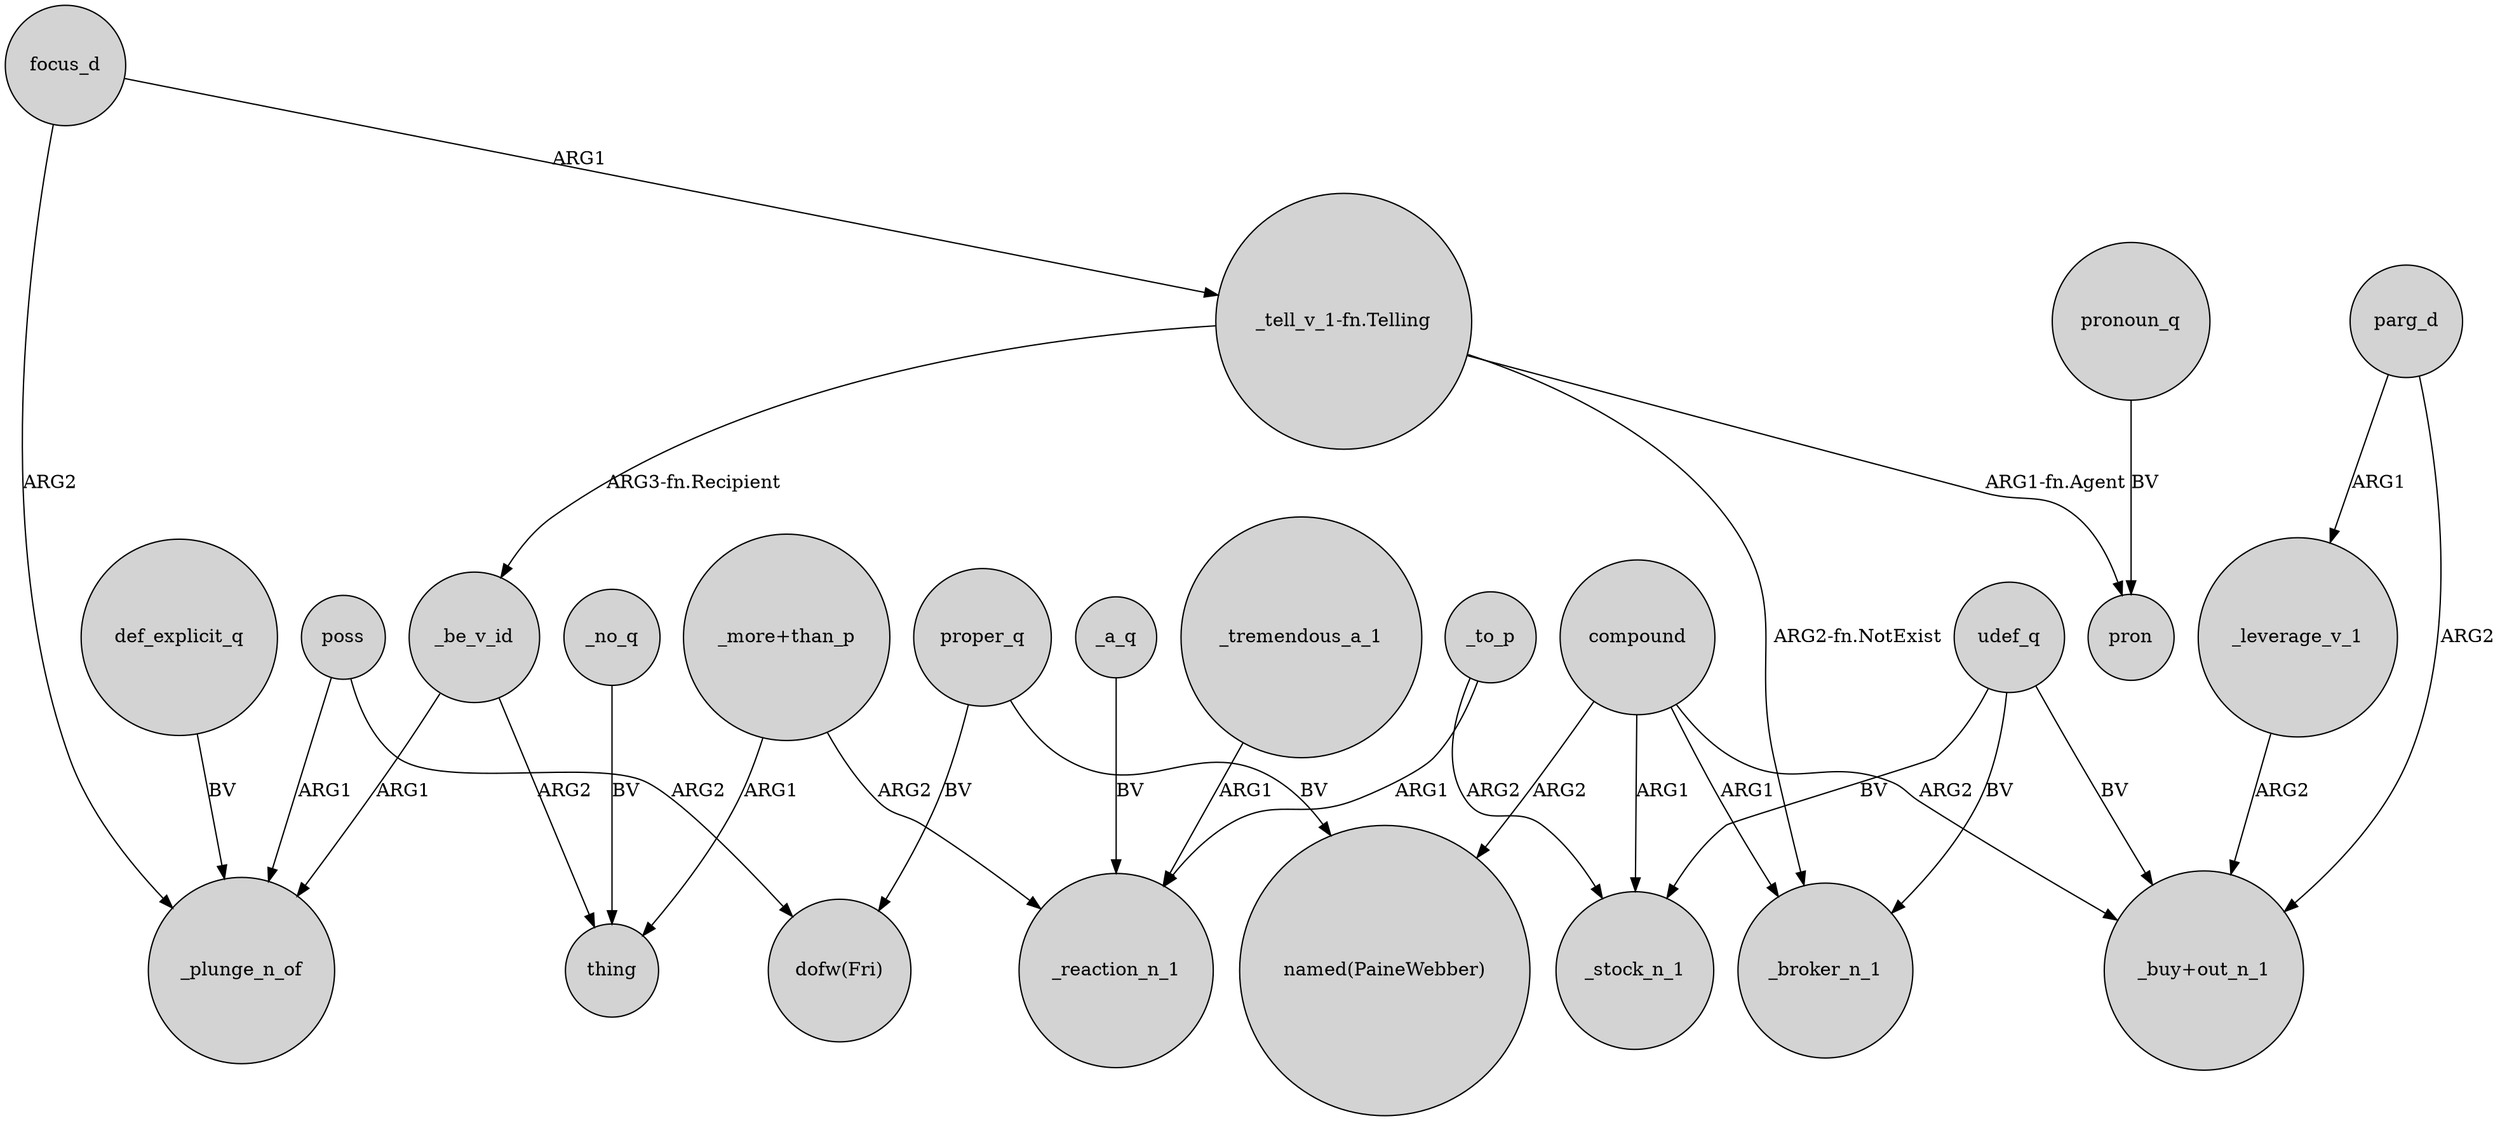 digraph {
	node [shape=circle style=filled]
	proper_q -> "dofw(Fri)" [label=BV]
	"_tell_v_1-fn.Telling" -> pron [label="ARG1-fn.Agent"]
	_to_p -> _reaction_n_1 [label=ARG1]
	"_tell_v_1-fn.Telling" -> _be_v_id [label="ARG3-fn.Recipient"]
	_tremendous_a_1 -> _reaction_n_1 [label=ARG1]
	compound -> _stock_n_1 [label=ARG1]
	compound -> "_buy+out_n_1" [label=ARG2]
	compound -> "named(PaineWebber)" [label=ARG2]
	parg_d -> "_buy+out_n_1" [label=ARG2]
	"_more+than_p" -> _reaction_n_1 [label=ARG2]
	"_tell_v_1-fn.Telling" -> _broker_n_1 [label="ARG2-fn.NotExist"]
	udef_q -> "_buy+out_n_1" [label=BV]
	poss -> _plunge_n_of [label=ARG1]
	def_explicit_q -> _plunge_n_of [label=BV]
	focus_d -> "_tell_v_1-fn.Telling" [label=ARG1]
	pronoun_q -> pron [label=BV]
	poss -> "dofw(Fri)" [label=ARG2]
	parg_d -> _leverage_v_1 [label=ARG1]
	_be_v_id -> _plunge_n_of [label=ARG1]
	udef_q -> _stock_n_1 [label=BV]
	compound -> _broker_n_1 [label=ARG1]
	_no_q -> thing [label=BV]
	proper_q -> "named(PaineWebber)" [label=BV]
	focus_d -> _plunge_n_of [label=ARG2]
	_leverage_v_1 -> "_buy+out_n_1" [label=ARG2]
	_a_q -> _reaction_n_1 [label=BV]
	_to_p -> _stock_n_1 [label=ARG2]
	"_more+than_p" -> thing [label=ARG1]
	_be_v_id -> thing [label=ARG2]
	udef_q -> _broker_n_1 [label=BV]
}
